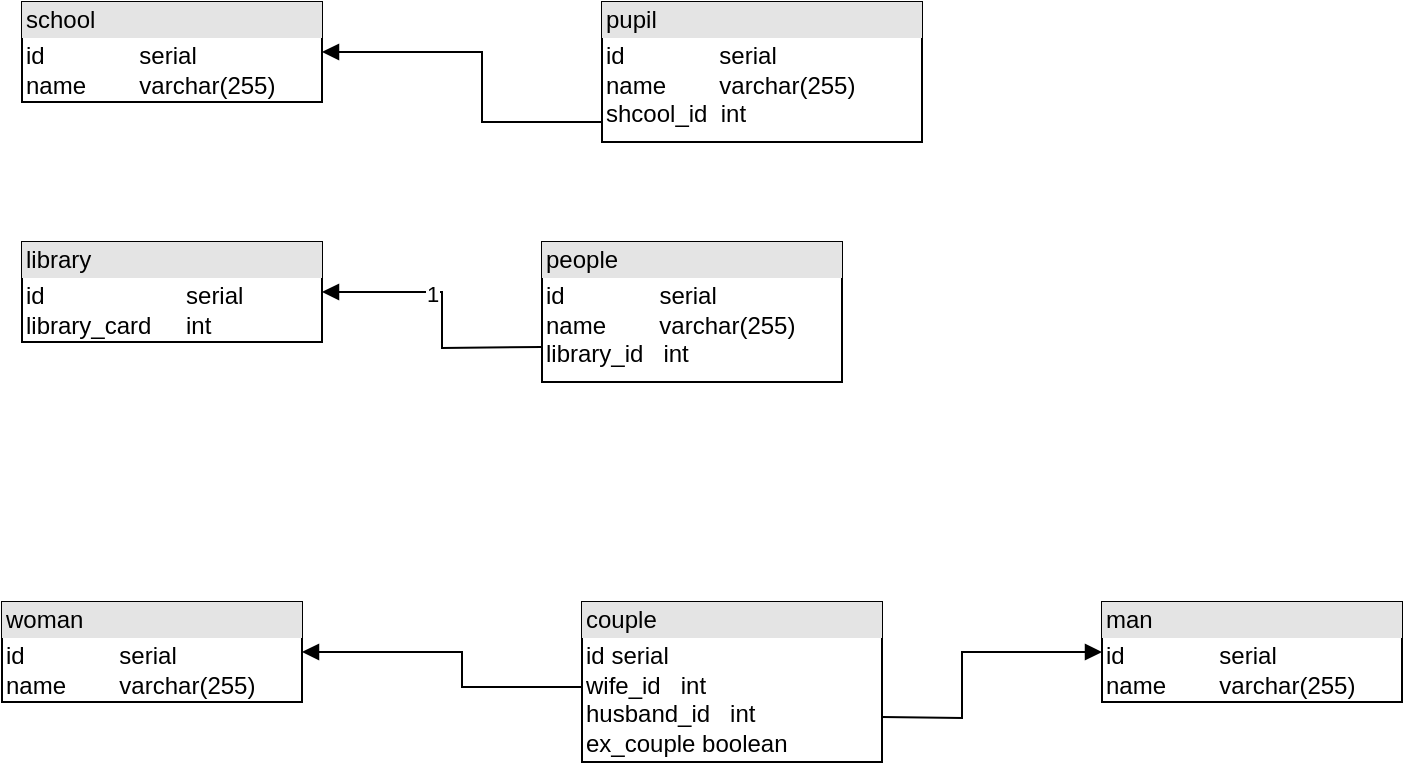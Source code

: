 <mxfile version="20.7.4" type="device"><diagram id="_bf01Ef2hju4B-42PmFE" name="Страница 1"><mxGraphModel dx="1050" dy="581" grid="1" gridSize="10" guides="1" tooltips="1" connect="1" arrows="1" fold="1" page="1" pageScale="1" pageWidth="827" pageHeight="1169" math="0" shadow="0"><root><mxCell id="0"/><mxCell id="1" parent="0"/><mxCell id="lqxcPeRFtNpRk5vI-nIT-1" value="&lt;div style=&quot;box-sizing:border-box;width:100%;background:#e4e4e4;padding:2px;&quot;&gt;school&lt;/div&gt;&lt;table style=&quot;width:100%;font-size:1em;&quot; cellpadding=&quot;2&quot; cellspacing=&quot;0&quot;&gt;&lt;tbody&gt;&lt;tr&gt;&lt;td&gt;id&lt;span style=&quot;white-space: pre;&quot;&gt;&#9;&lt;/span&gt;&lt;span style=&quot;white-space: pre;&quot;&gt;&#9;&lt;/span&gt; serial&lt;br&gt;name &lt;span style=&quot;white-space: pre;&quot;&gt;&#9;&lt;/span&gt;&amp;nbsp;varchar(255)&lt;/td&gt;&lt;td&gt;&lt;br&gt;&lt;/td&gt;&lt;/tr&gt;&lt;/tbody&gt;&lt;/table&gt;" style="verticalAlign=top;align=left;overflow=fill;html=1;" vertex="1" parent="1"><mxGeometry x="50" y="40" width="150" height="50" as="geometry"/></mxCell><mxCell id="lqxcPeRFtNpRk5vI-nIT-2" value="&lt;div style=&quot;box-sizing:border-box;width:100%;background:#e4e4e4;padding:2px;&quot;&gt;pupil&lt;/div&gt;&lt;table style=&quot;width:100%;font-size:1em;&quot; cellpadding=&quot;2&quot; cellspacing=&quot;0&quot;&gt;&lt;tbody&gt;&lt;tr&gt;&lt;td&gt;id&lt;span style=&quot;white-space: pre;&quot;&gt;&#9;&lt;/span&gt;&lt;span style=&quot;white-space: pre;&quot;&gt;&#9;&lt;/span&gt; serial&lt;br&gt;name &lt;span style=&quot;white-space: pre;&quot;&gt;&#9;&lt;/span&gt;&amp;nbsp;varchar(255)&lt;br&gt;shcool_id&amp;nbsp; int&lt;br&gt;&lt;br&gt;&lt;/td&gt;&lt;td&gt;&lt;br&gt;&lt;/td&gt;&lt;/tr&gt;&lt;/tbody&gt;&lt;/table&gt;" style="verticalAlign=top;align=left;overflow=fill;html=1;" vertex="1" parent="1"><mxGeometry x="340" y="40" width="160" height="70" as="geometry"/></mxCell><mxCell id="lqxcPeRFtNpRk5vI-nIT-7" value="" style="html=1;verticalAlign=bottom;endArrow=block;rounded=0;entryX=1;entryY=0.5;entryDx=0;entryDy=0;" edge="1" parent="1" target="lqxcPeRFtNpRk5vI-nIT-1"><mxGeometry x="-0.314" y="658" width="80" relative="1" as="geometry"><mxPoint x="340" y="100" as="sourcePoint"/><mxPoint x="450" y="300" as="targetPoint"/><Array as="points"><mxPoint x="280" y="100"/><mxPoint x="280" y="65"/></Array><mxPoint x="438" y="620" as="offset"/></mxGeometry></mxCell><mxCell id="lqxcPeRFtNpRk5vI-nIT-8" value="" style="endArrow=open;endFill=1;endSize=12;html=1;rounded=0;strokeColor=#FFFFFF;" edge="1" parent="1"><mxGeometry width="160" relative="1" as="geometry"><mxPoint x="330" y="300" as="sourcePoint"/><mxPoint x="490" y="300" as="targetPoint"/></mxGeometry></mxCell><mxCell id="lqxcPeRFtNpRk5vI-nIT-9" value="" style="endArrow=open;endFill=1;endSize=12;html=1;rounded=0;strokeColor=#FFFFFF;" edge="1" parent="1"><mxGeometry width="160" relative="1" as="geometry"><mxPoint x="330" y="300" as="sourcePoint"/><mxPoint x="490" y="300" as="targetPoint"/></mxGeometry></mxCell><mxCell id="lqxcPeRFtNpRk5vI-nIT-10" value="&lt;div style=&quot;box-sizing:border-box;width:100%;background:#e4e4e4;padding:2px;&quot;&gt;library&lt;/div&gt;&lt;table style=&quot;width:100%;font-size:1em;&quot; cellpadding=&quot;2&quot; cellspacing=&quot;0&quot;&gt;&lt;tbody&gt;&lt;tr&gt;&lt;td&gt;id&lt;span style=&quot;white-space: pre;&quot;&gt;&#9;&lt;/span&gt;&lt;span style=&quot;white-space: pre;&quot;&gt;&#9;&lt;/span&gt; &lt;span style=&quot;white-space: pre;&quot;&gt;&#9;&lt;/span&gt;serial&lt;br&gt;library_card &lt;span style=&quot;white-space: pre;&quot;&gt;&#9;&lt;/span&gt;int&lt;/td&gt;&lt;td&gt;&lt;br&gt;&lt;/td&gt;&lt;/tr&gt;&lt;/tbody&gt;&lt;/table&gt;" style="verticalAlign=top;align=left;overflow=fill;html=1;" vertex="1" parent="1"><mxGeometry x="50" y="160" width="150" height="50" as="geometry"/></mxCell><mxCell id="lqxcPeRFtNpRk5vI-nIT-11" value="&lt;div style=&quot;box-sizing:border-box;width:100%;background:#e4e4e4;padding:2px;&quot;&gt;people&lt;/div&gt;&lt;table style=&quot;width:100%;font-size:1em;&quot; cellpadding=&quot;2&quot; cellspacing=&quot;0&quot;&gt;&lt;tbody&gt;&lt;tr&gt;&lt;td&gt;id&lt;span style=&quot;&quot;&gt;&#9;&lt;span style=&quot;white-space: pre;&quot;&gt;&#9;&lt;/span&gt;&lt;span style=&quot;white-space: pre;&quot;&gt;&#9;&lt;/span&gt;&lt;/span&gt;&lt;span style=&quot;&quot;&gt;&#9;&lt;/span&gt; &lt;span style=&quot;&quot;&gt;&#9;&lt;/span&gt;serial&lt;br&gt;name&amp;nbsp;&lt;span style=&quot;border-color: var(--border-color);&quot;&gt;&#9;&lt;span style=&quot;white-space: pre;&quot;&gt;&#9;&lt;/span&gt;&lt;/span&gt;&amp;nbsp;varchar(255)&lt;br&gt;library_id&amp;nbsp; &amp;nbsp;int&lt;/td&gt;&lt;td&gt;&lt;br&gt;&lt;/td&gt;&lt;/tr&gt;&lt;/tbody&gt;&lt;/table&gt;" style="verticalAlign=top;align=left;overflow=fill;html=1;" vertex="1" parent="1"><mxGeometry x="310" y="160" width="150" height="70" as="geometry"/></mxCell><mxCell id="lqxcPeRFtNpRk5vI-nIT-12" value="1" style="html=1;verticalAlign=bottom;endArrow=block;rounded=0;strokeColor=#000000;exitX=0;exitY=0.75;exitDx=0;exitDy=0;entryX=1;entryY=0.5;entryDx=0;entryDy=0;" edge="1" parent="1" source="lqxcPeRFtNpRk5vI-nIT-11" target="lqxcPeRFtNpRk5vI-nIT-10"><mxGeometry x="-0.01" y="5" width="80" relative="1" as="geometry"><mxPoint x="210" y="190" as="sourcePoint"/><mxPoint x="310" y="200" as="targetPoint"/><Array as="points"><mxPoint x="260" y="213"/><mxPoint x="260" y="185"/></Array><mxPoint as="offset"/></mxGeometry></mxCell><mxCell id="lqxcPeRFtNpRk5vI-nIT-14" value="&lt;div style=&quot;box-sizing:border-box;width:100%;background:#e4e4e4;padding:2px;&quot;&gt;woman&lt;/div&gt;&lt;table style=&quot;width:100%;font-size:1em;&quot; cellpadding=&quot;2&quot; cellspacing=&quot;0&quot;&gt;&lt;tbody&gt;&lt;tr&gt;&lt;td&gt;id&lt;span style=&quot;white-space: pre;&quot;&gt;&#9;&lt;/span&gt;&lt;span style=&quot;white-space: pre;&quot;&gt;&#9;&lt;/span&gt; serial&lt;br&gt;name &lt;span style=&quot;white-space: pre;&quot;&gt;&#9;&lt;/span&gt;&amp;nbsp;varchar(255)&lt;/td&gt;&lt;td&gt;&lt;br&gt;&lt;/td&gt;&lt;/tr&gt;&lt;/tbody&gt;&lt;/table&gt;" style="verticalAlign=top;align=left;overflow=fill;html=1;" vertex="1" parent="1"><mxGeometry x="40" y="340" width="150" height="50" as="geometry"/></mxCell><mxCell id="lqxcPeRFtNpRk5vI-nIT-15" value="&lt;div style=&quot;box-sizing:border-box;width:100%;background:#e4e4e4;padding:2px;&quot;&gt;man&lt;/div&gt;&lt;table style=&quot;width:100%;font-size:1em;&quot; cellpadding=&quot;2&quot; cellspacing=&quot;0&quot;&gt;&lt;tbody&gt;&lt;tr&gt;&lt;td&gt;id&lt;span style=&quot;white-space: pre;&quot;&gt;&#9;&lt;/span&gt;&lt;span style=&quot;white-space: pre;&quot;&gt;&#9;&lt;/span&gt; serial&lt;br&gt;name &lt;span style=&quot;white-space: pre;&quot;&gt;&#9;&lt;/span&gt;&amp;nbsp;varchar(255)&lt;/td&gt;&lt;td&gt;&lt;br&gt;&lt;/td&gt;&lt;/tr&gt;&lt;/tbody&gt;&lt;/table&gt;" style="verticalAlign=top;align=left;overflow=fill;html=1;" vertex="1" parent="1"><mxGeometry x="590" y="340" width="150" height="50" as="geometry"/></mxCell><mxCell id="lqxcPeRFtNpRk5vI-nIT-16" value="&lt;div style=&quot;box-sizing:border-box;width:100%;background:#e4e4e4;padding:2px;&quot;&gt;couple&lt;/div&gt;&lt;table style=&quot;width:100%;font-size:1em;&quot; cellpadding=&quot;2&quot; cellspacing=&quot;0&quot;&gt;&lt;tbody&gt;&lt;tr&gt;&lt;td&gt;id&lt;span style=&quot;&quot;&gt;&#9;&lt;/span&gt;&lt;span style=&quot;&quot;&gt;&#9;&lt;/span&gt; serial&lt;br&gt;wife_id&amp;nbsp; &amp;nbsp;int&lt;br&gt;husband_id&amp;nbsp; &amp;nbsp;int&lt;br&gt;ex_couple boolean&lt;/td&gt;&lt;td&gt;&lt;br&gt;&lt;/td&gt;&lt;/tr&gt;&lt;/tbody&gt;&lt;/table&gt;" style="verticalAlign=top;align=left;overflow=fill;html=1;" vertex="1" parent="1"><mxGeometry x="330" y="340" width="150" height="80" as="geometry"/></mxCell><mxCell id="lqxcPeRFtNpRk5vI-nIT-17" value="" style="html=1;verticalAlign=bottom;endArrow=block;rounded=0;entryX=1;entryY=0.5;entryDx=0;entryDy=0;" edge="1" parent="1" target="lqxcPeRFtNpRk5vI-nIT-14"><mxGeometry x="-0.314" y="658" width="80" relative="1" as="geometry"><mxPoint x="330" y="382.5" as="sourcePoint"/><mxPoint x="190" y="347.5" as="targetPoint"/><Array as="points"><mxPoint x="270" y="382.5"/><mxPoint x="270" y="365"/></Array><mxPoint x="438" y="620" as="offset"/></mxGeometry></mxCell><mxCell id="lqxcPeRFtNpRk5vI-nIT-18" value="" style="html=1;verticalAlign=bottom;endArrow=block;rounded=0;entryX=0;entryY=0.5;entryDx=0;entryDy=0;" edge="1" parent="1" target="lqxcPeRFtNpRk5vI-nIT-15"><mxGeometry x="-0.314" y="658" width="80" relative="1" as="geometry"><mxPoint x="480" y="397.5" as="sourcePoint"/><mxPoint x="340" y="380" as="targetPoint"/><Array as="points"><mxPoint x="520" y="398"/><mxPoint x="520" y="365"/></Array><mxPoint x="438" y="620" as="offset"/></mxGeometry></mxCell></root></mxGraphModel></diagram></mxfile>